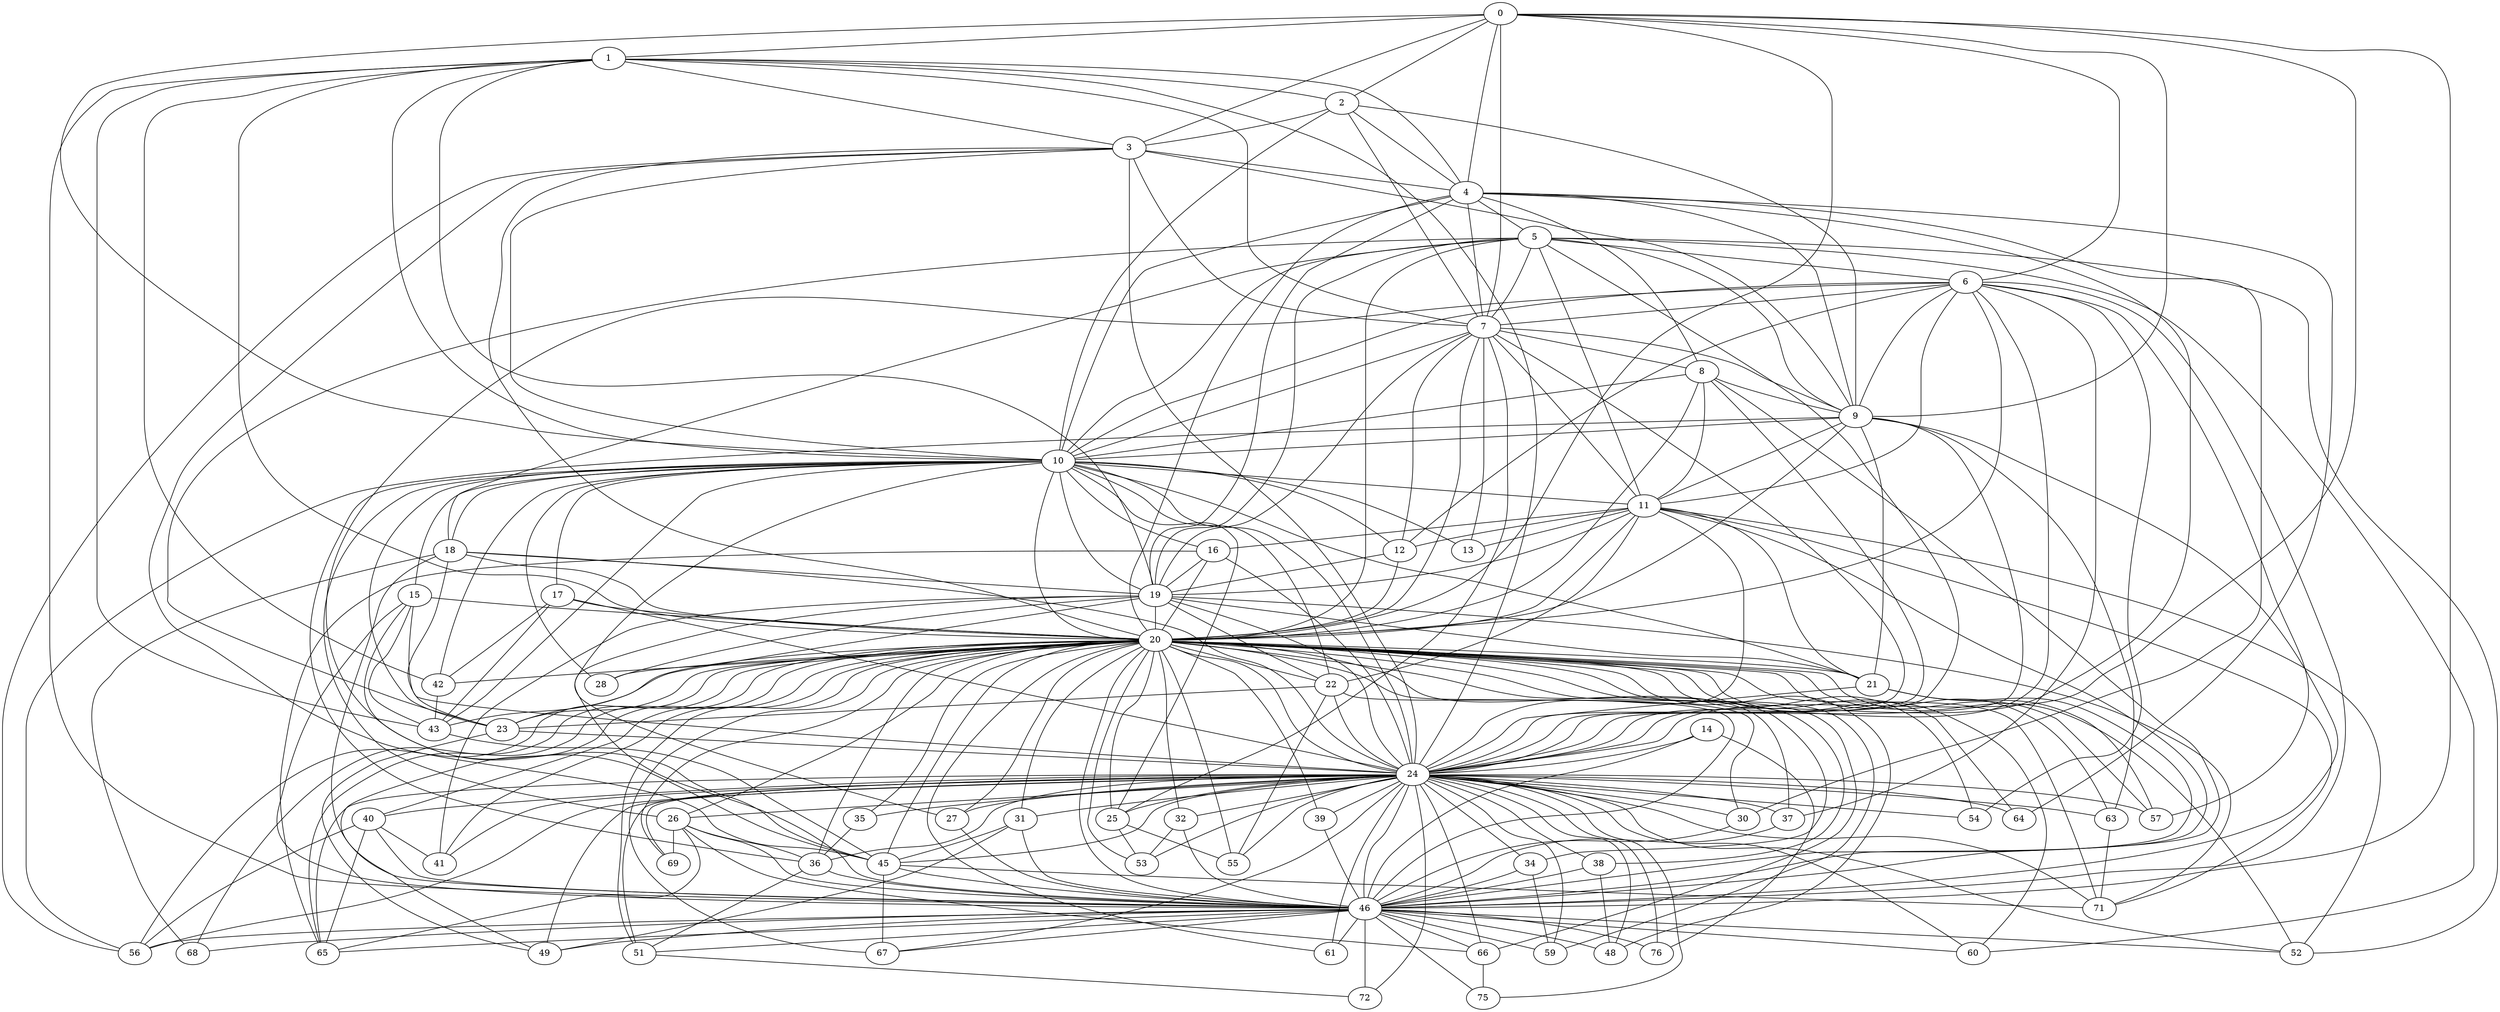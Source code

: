 graph G {
   8 -- 20
   8 -- 9
   8 -- 11
   8 -- 10
   8 -- 24
   8 -- 46
   0 -- 9
   0 -- 1
   0 -- 3
   0 -- 10
   0 -- 2
   0 -- 7
   0 -- 20
   0 -- 4
   0 -- 24
   0 -- 6
   0 -- 46
   1 -- 43
   1 -- 19
   1 -- 3
   1 -- 10
   1 -- 2
   1 -- 20
   1 -- 4
   1 -- 7
   1 -- 42
   1 -- 24
   1 -- 46
   2 -- 9
   2 -- 3
   2 -- 4
   2 -- 7
   2 -- 10
   3 -- 9
   3 -- 10
   3 -- 20
   3 -- 4
   3 -- 7
   3 -- 45
   3 -- 24
   3 -- 56
   4 -- 10
   4 -- 7
   4 -- 9
   4 -- 8
   4 -- 64
   4 -- 5
   4 -- 20
   4 -- 24
   4 -- 19
   4 -- 30
   5 -- 23
   5 -- 7
   5 -- 20
   5 -- 9
   5 -- 18
   5 -- 10
   5 -- 19
   5 -- 11
   5 -- 24
   5 -- 6
   5 -- 52
   5 -- 60
   6 -- 7
   6 -- 10
   6 -- 20
   6 -- 12
   6 -- 11
   6 -- 24
   6 -- 45
   6 -- 9
   6 -- 37
   6 -- 54
   6 -- 57
   6 -- 46
   7 -- 10
   7 -- 9
   7 -- 8
   7 -- 11
   7 -- 12
   7 -- 13
   7 -- 19
   7 -- 24
   7 -- 20
   7 -- 25
   9 -- 10
   9 -- 11
   9 -- 20
   9 -- 21
   9 -- 24
   9 -- 56
   9 -- 63
   9 -- 46
   10 -- 11
   10 -- 12
   10 -- 13
   10 -- 19
   10 -- 16
   10 -- 20
   10 -- 22
   10 -- 21
   10 -- 18
   10 -- 23
   10 -- 24
   10 -- 25
   10 -- 28
   10 -- 27
   10 -- 26
   10 -- 36
   10 -- 17
   10 -- 42
   10 -- 43
   10 -- 15
   11 -- 71
   11 -- 13
   11 -- 12
   11 -- 19
   11 -- 16
   11 -- 20
   11 -- 22
   11 -- 21
   11 -- 52
   11 -- 24
   11 -- 46
   12 -- 19
   12 -- 20
   14 -- 76
   14 -- 24
   14 -- 46
   15 -- 20
   15 -- 43
   15 -- 45
   15 -- 24
   15 -- 46
   16 -- 20
   16 -- 19
   16 -- 24
   16 -- 65
   17 -- 42
   17 -- 20
   17 -- 24
   17 -- 43
   18 -- 23
   18 -- 68
   18 -- 20
   18 -- 19
   18 -- 24
   18 -- 46
   19 -- 23
   19 -- 71
   19 -- 20
   19 -- 24
   19 -- 21
   19 -- 28
   19 -- 41
   19 -- 22
   19 -- 46
   20 -- 67
   20 -- 65
   20 -- 69
   20 -- 22
   20 -- 21
   20 -- 23
   20 -- 24
   20 -- 71
   20 -- 68
   20 -- 30
   20 -- 28
   20 -- 27
   20 -- 26
   20 -- 36
   20 -- 35
   20 -- 41
   20 -- 40
   20 -- 42
   20 -- 43
   20 -- 45
   20 -- 38
   20 -- 46
   20 -- 48
   20 -- 49
   20 -- 51
   20 -- 32
   20 -- 53
   20 -- 37
   20 -- 25
   20 -- 55
   20 -- 54
   20 -- 57
   20 -- 56
   20 -- 64
   20 -- 31
   20 -- 52
   20 -- 34
   20 -- 59
   20 -- 60
   20 -- 63
   20 -- 66
   20 -- 39
   20 -- 61
   21 -- 57
   21 -- 24
   21 -- 46
   22 -- 24
   22 -- 55
   22 -- 23
   22 -- 46
   23 -- 24
   23 -- 49
   24 -- 71
   24 -- 30
   24 -- 25
   24 -- 72
   24 -- 27
   24 -- 26
   24 -- 35
   24 -- 36
   24 -- 69
   24 -- 41
   24 -- 40
   24 -- 67
   24 -- 45
   24 -- 38
   24 -- 46
   24 -- 48
   24 -- 31
   24 -- 49
   24 -- 51
   24 -- 52
   24 -- 75
   24 -- 32
   24 -- 53
   24 -- 37
   24 -- 55
   24 -- 54
   24 -- 57
   24 -- 56
   24 -- 64
   24 -- 65
   24 -- 34
   24 -- 59
   24 -- 60
   24 -- 63
   24 -- 66
   24 -- 39
   24 -- 61
   24 -- 76
   25 -- 55
   25 -- 53
   26 -- 66
   26 -- 36
   26 -- 65
   26 -- 46
   26 -- 69
   27 -- 46
   30 -- 46
   31 -- 49
   31 -- 46
   31 -- 45
   32 -- 53
   32 -- 46
   34 -- 46
   34 -- 59
   35 -- 36
   36 -- 51
   36 -- 46
   37 -- 46
   38 -- 48
   38 -- 46
   39 -- 46
   40 -- 65
   40 -- 41
   40 -- 56
   40 -- 46
   42 -- 43
   43 -- 45
   45 -- 67
   45 -- 46
   45 -- 71
   46 -- 72
   46 -- 48
   46 -- 49
   46 -- 56
   46 -- 65
   46 -- 52
   46 -- 67
   46 -- 68
   46 -- 60
   46 -- 75
   46 -- 51
   46 -- 59
   46 -- 66
   46 -- 61
   46 -- 76
   51 -- 72
   63 -- 71
   66 -- 75
}
